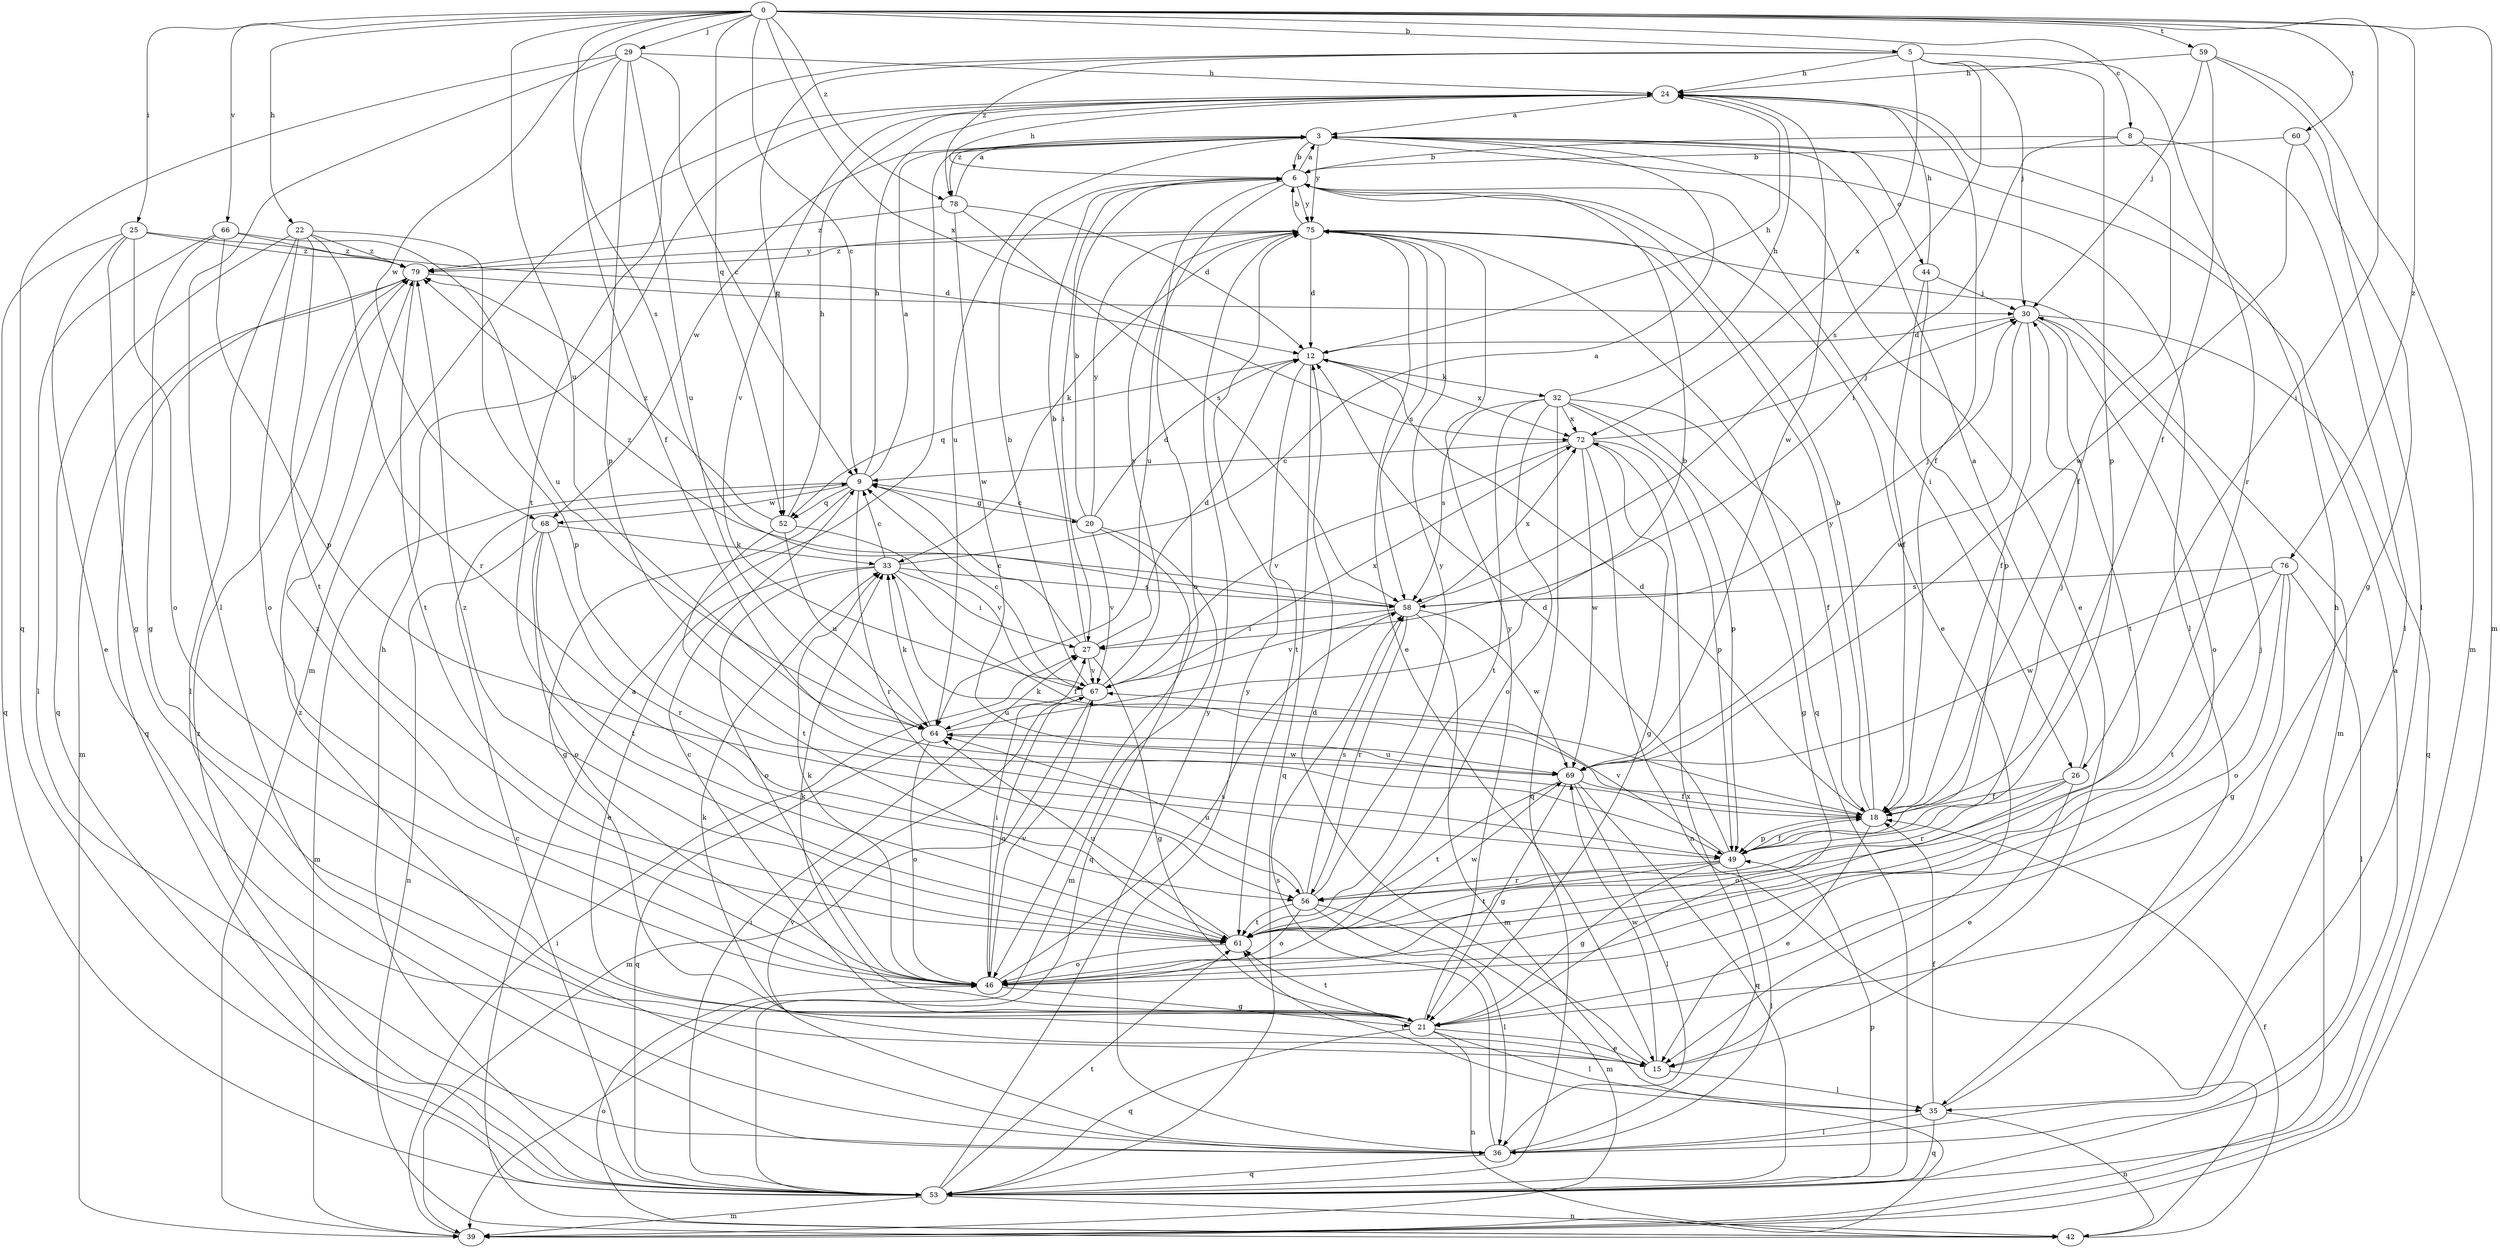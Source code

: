 strict digraph  {
0;
3;
5;
6;
8;
9;
12;
15;
18;
20;
21;
22;
24;
25;
26;
27;
29;
30;
32;
33;
35;
36;
39;
42;
44;
46;
49;
52;
53;
56;
58;
59;
60;
61;
64;
66;
67;
68;
69;
72;
75;
76;
78;
79;
0 -> 5  [label=b];
0 -> 8  [label=c];
0 -> 9  [label=c];
0 -> 22  [label=h];
0 -> 25  [label=i];
0 -> 26  [label=i];
0 -> 29  [label=j];
0 -> 39  [label=m];
0 -> 52  [label=q];
0 -> 58  [label=s];
0 -> 59  [label=t];
0 -> 60  [label=t];
0 -> 64  [label=u];
0 -> 66  [label=v];
0 -> 68  [label=w];
0 -> 72  [label=x];
0 -> 76  [label=z];
0 -> 78  [label=z];
3 -> 6  [label=b];
3 -> 15  [label=e];
3 -> 35  [label=l];
3 -> 44  [label=o];
3 -> 64  [label=u];
3 -> 68  [label=w];
3 -> 75  [label=y];
3 -> 78  [label=z];
5 -> 24  [label=h];
5 -> 30  [label=j];
5 -> 49  [label=p];
5 -> 52  [label=q];
5 -> 56  [label=r];
5 -> 58  [label=s];
5 -> 61  [label=t];
5 -> 72  [label=x];
5 -> 78  [label=z];
6 -> 3  [label=a];
6 -> 15  [label=e];
6 -> 24  [label=h];
6 -> 26  [label=i];
6 -> 27  [label=i];
6 -> 46  [label=o];
6 -> 64  [label=u];
6 -> 75  [label=y];
8 -> 6  [label=b];
8 -> 18  [label=f];
8 -> 27  [label=i];
8 -> 35  [label=l];
9 -> 3  [label=a];
9 -> 20  [label=g];
9 -> 21  [label=g];
9 -> 24  [label=h];
9 -> 39  [label=m];
9 -> 52  [label=q];
9 -> 56  [label=r];
9 -> 68  [label=w];
12 -> 24  [label=h];
12 -> 32  [label=k];
12 -> 52  [label=q];
12 -> 53  [label=q];
12 -> 61  [label=t];
12 -> 72  [label=x];
15 -> 12  [label=d];
15 -> 33  [label=k];
15 -> 35  [label=l];
15 -> 69  [label=w];
18 -> 6  [label=b];
18 -> 12  [label=d];
18 -> 15  [label=e];
18 -> 33  [label=k];
18 -> 49  [label=p];
18 -> 75  [label=y];
20 -> 6  [label=b];
20 -> 9  [label=c];
20 -> 12  [label=d];
20 -> 39  [label=m];
20 -> 53  [label=q];
20 -> 67  [label=v];
20 -> 75  [label=y];
21 -> 9  [label=c];
21 -> 15  [label=e];
21 -> 33  [label=k];
21 -> 35  [label=l];
21 -> 42  [label=n];
21 -> 53  [label=q];
21 -> 61  [label=t];
21 -> 75  [label=y];
22 -> 36  [label=l];
22 -> 46  [label=o];
22 -> 49  [label=p];
22 -> 53  [label=q];
22 -> 56  [label=r];
22 -> 61  [label=t];
22 -> 79  [label=z];
24 -> 3  [label=a];
24 -> 18  [label=f];
24 -> 39  [label=m];
24 -> 67  [label=v];
24 -> 69  [label=w];
25 -> 12  [label=d];
25 -> 15  [label=e];
25 -> 21  [label=g];
25 -> 46  [label=o];
25 -> 53  [label=q];
25 -> 79  [label=z];
26 -> 3  [label=a];
26 -> 15  [label=e];
26 -> 18  [label=f];
26 -> 46  [label=o];
26 -> 56  [label=r];
27 -> 6  [label=b];
27 -> 9  [label=c];
27 -> 12  [label=d];
27 -> 21  [label=g];
27 -> 67  [label=v];
29 -> 9  [label=c];
29 -> 18  [label=f];
29 -> 24  [label=h];
29 -> 36  [label=l];
29 -> 49  [label=p];
29 -> 53  [label=q];
29 -> 64  [label=u];
30 -> 12  [label=d];
30 -> 18  [label=f];
30 -> 46  [label=o];
30 -> 53  [label=q];
30 -> 61  [label=t];
30 -> 69  [label=w];
32 -> 18  [label=f];
32 -> 21  [label=g];
32 -> 24  [label=h];
32 -> 46  [label=o];
32 -> 49  [label=p];
32 -> 53  [label=q];
32 -> 58  [label=s];
32 -> 61  [label=t];
32 -> 72  [label=x];
33 -> 3  [label=a];
33 -> 9  [label=c];
33 -> 15  [label=e];
33 -> 18  [label=f];
33 -> 27  [label=i];
33 -> 46  [label=o];
33 -> 58  [label=s];
35 -> 18  [label=f];
35 -> 24  [label=h];
35 -> 36  [label=l];
35 -> 42  [label=n];
35 -> 53  [label=q];
35 -> 61  [label=t];
36 -> 53  [label=q];
36 -> 58  [label=s];
36 -> 67  [label=v];
36 -> 72  [label=x];
36 -> 75  [label=y];
36 -> 79  [label=z];
39 -> 27  [label=i];
42 -> 3  [label=a];
42 -> 18  [label=f];
42 -> 46  [label=o];
44 -> 18  [label=f];
44 -> 24  [label=h];
44 -> 30  [label=j];
44 -> 49  [label=p];
46 -> 21  [label=g];
46 -> 27  [label=i];
46 -> 30  [label=j];
46 -> 33  [label=k];
46 -> 58  [label=s];
46 -> 67  [label=v];
46 -> 79  [label=z];
49 -> 12  [label=d];
49 -> 18  [label=f];
49 -> 21  [label=g];
49 -> 30  [label=j];
49 -> 36  [label=l];
49 -> 56  [label=r];
49 -> 61  [label=t];
49 -> 67  [label=v];
52 -> 24  [label=h];
52 -> 61  [label=t];
52 -> 64  [label=u];
52 -> 67  [label=v];
52 -> 79  [label=z];
53 -> 3  [label=a];
53 -> 9  [label=c];
53 -> 24  [label=h];
53 -> 27  [label=i];
53 -> 39  [label=m];
53 -> 42  [label=n];
53 -> 49  [label=p];
53 -> 61  [label=t];
53 -> 75  [label=y];
53 -> 79  [label=z];
56 -> 36  [label=l];
56 -> 39  [label=m];
56 -> 46  [label=o];
56 -> 58  [label=s];
56 -> 61  [label=t];
56 -> 64  [label=u];
56 -> 75  [label=y];
58 -> 27  [label=i];
58 -> 30  [label=j];
58 -> 39  [label=m];
58 -> 56  [label=r];
58 -> 67  [label=v];
58 -> 69  [label=w];
58 -> 72  [label=x];
58 -> 79  [label=z];
59 -> 18  [label=f];
59 -> 24  [label=h];
59 -> 30  [label=j];
59 -> 36  [label=l];
59 -> 39  [label=m];
60 -> 6  [label=b];
60 -> 21  [label=g];
60 -> 69  [label=w];
61 -> 46  [label=o];
61 -> 64  [label=u];
61 -> 69  [label=w];
61 -> 79  [label=z];
64 -> 6  [label=b];
64 -> 33  [label=k];
64 -> 46  [label=o];
64 -> 53  [label=q];
64 -> 69  [label=w];
66 -> 21  [label=g];
66 -> 36  [label=l];
66 -> 49  [label=p];
66 -> 64  [label=u];
66 -> 79  [label=z];
67 -> 6  [label=b];
67 -> 9  [label=c];
67 -> 39  [label=m];
67 -> 46  [label=o];
67 -> 64  [label=u];
67 -> 72  [label=x];
67 -> 75  [label=y];
68 -> 33  [label=k];
68 -> 42  [label=n];
68 -> 46  [label=o];
68 -> 56  [label=r];
68 -> 61  [label=t];
69 -> 18  [label=f];
69 -> 21  [label=g];
69 -> 36  [label=l];
69 -> 53  [label=q];
69 -> 61  [label=t];
69 -> 64  [label=u];
72 -> 9  [label=c];
72 -> 21  [label=g];
72 -> 30  [label=j];
72 -> 42  [label=n];
72 -> 49  [label=p];
72 -> 67  [label=v];
72 -> 69  [label=w];
75 -> 6  [label=b];
75 -> 12  [label=d];
75 -> 15  [label=e];
75 -> 33  [label=k];
75 -> 39  [label=m];
75 -> 53  [label=q];
75 -> 58  [label=s];
75 -> 79  [label=z];
76 -> 21  [label=g];
76 -> 36  [label=l];
76 -> 46  [label=o];
76 -> 58  [label=s];
76 -> 61  [label=t];
76 -> 69  [label=w];
78 -> 3  [label=a];
78 -> 12  [label=d];
78 -> 58  [label=s];
78 -> 69  [label=w];
78 -> 79  [label=z];
79 -> 30  [label=j];
79 -> 39  [label=m];
79 -> 53  [label=q];
79 -> 61  [label=t];
79 -> 75  [label=y];
}
